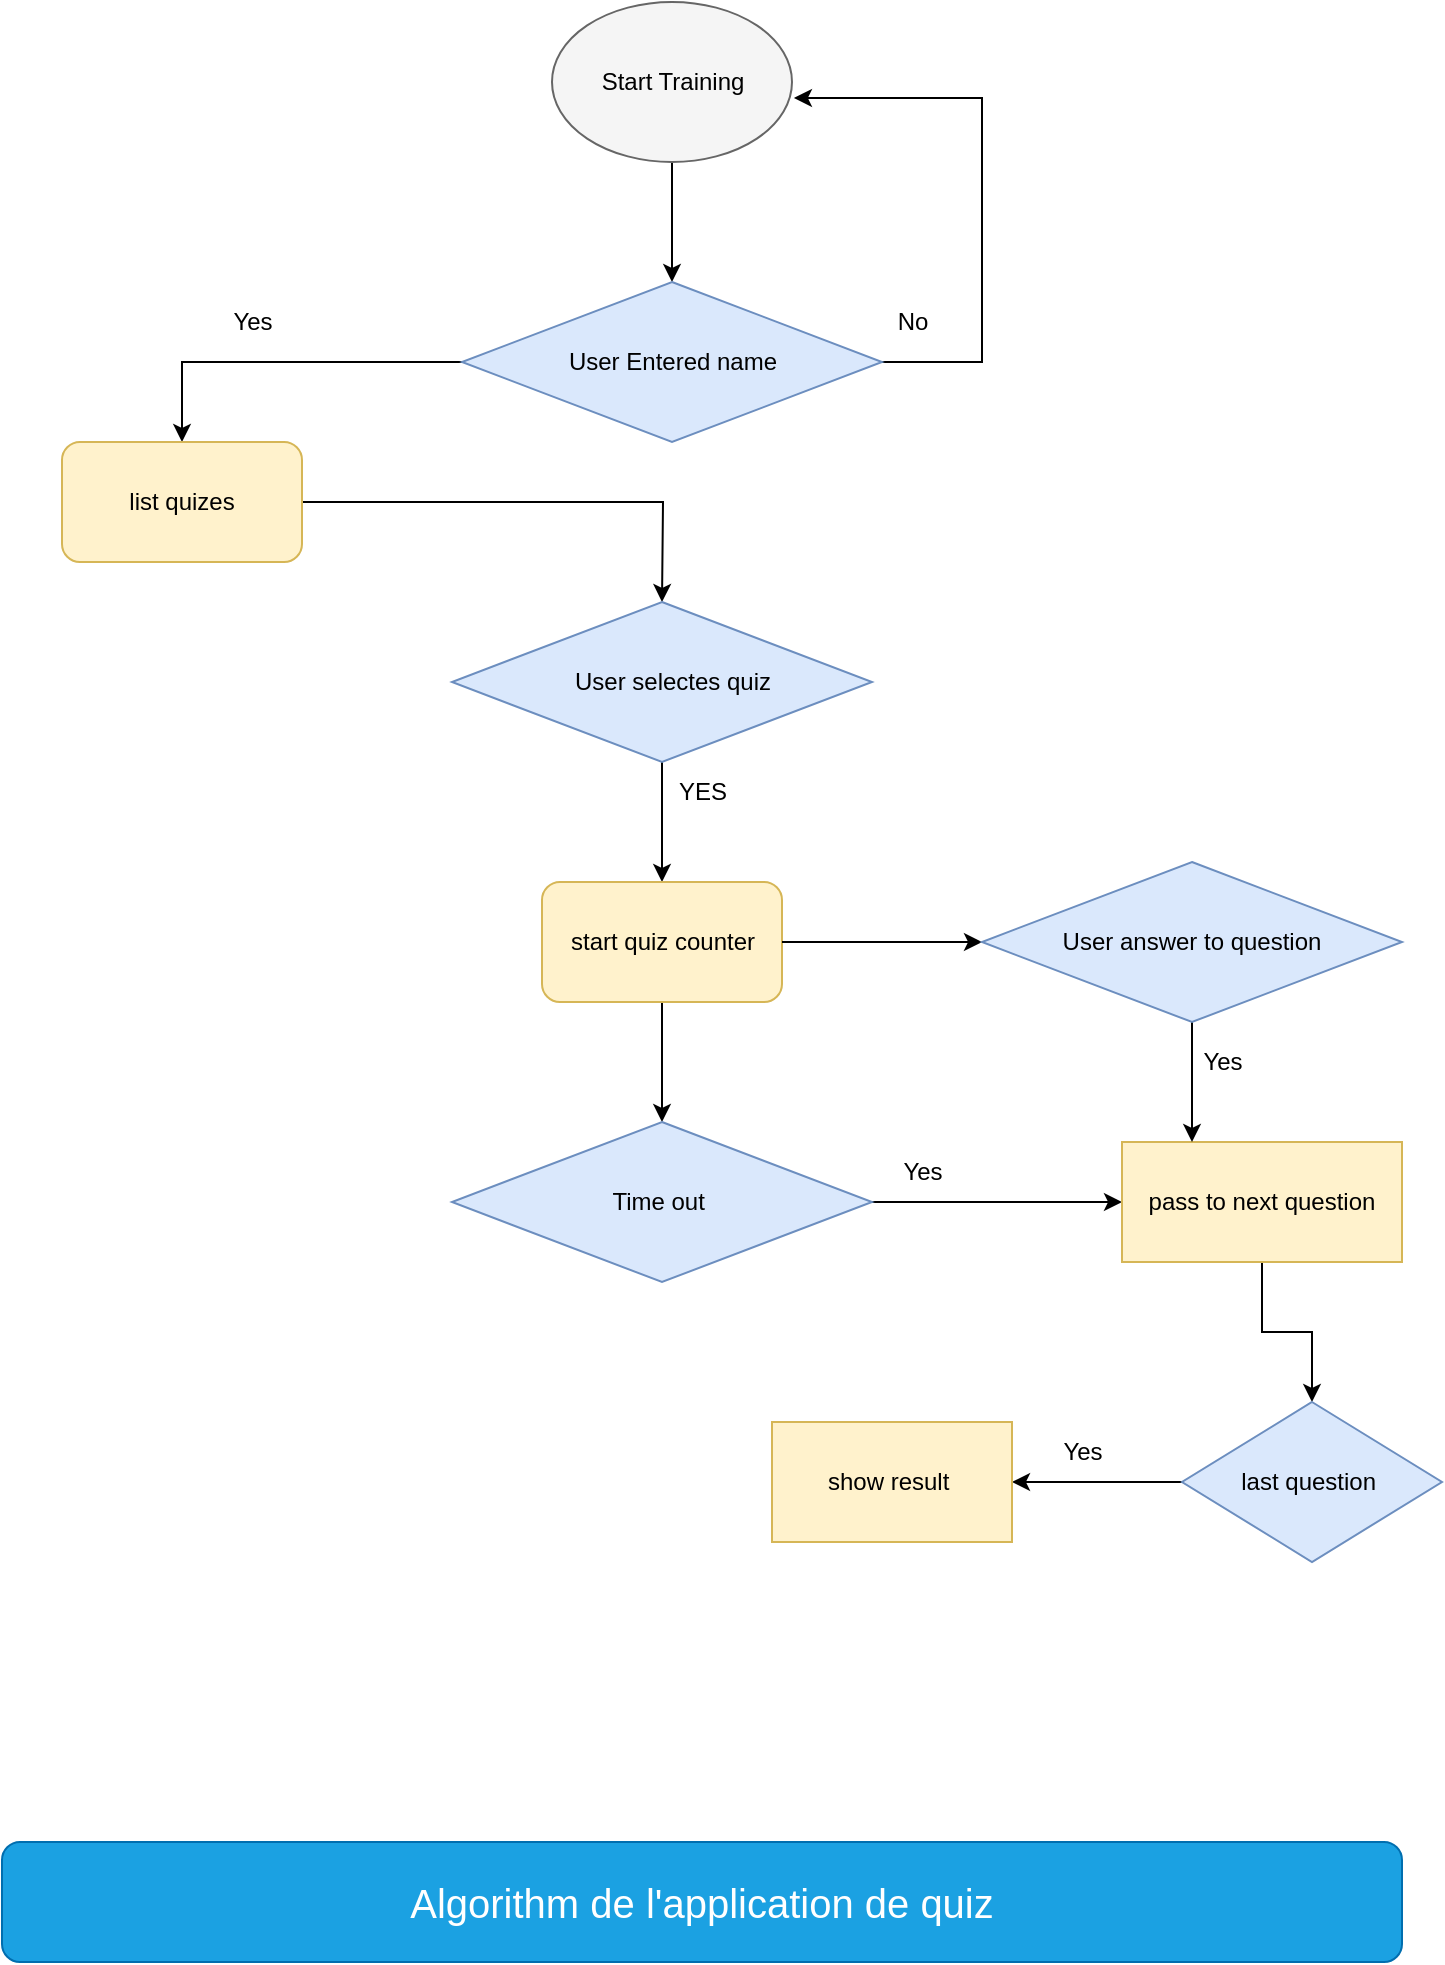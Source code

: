 <mxfile version="20.8.1" type="device"><diagram id="3O8eBTgZbhHZgE9ZqYTH" name="Page-1"><mxGraphModel dx="1434" dy="764" grid="1" gridSize="10" guides="1" tooltips="1" connect="1" arrows="1" fold="1" page="1" pageScale="1" pageWidth="850" pageHeight="1100" math="0" shadow="0"><root><mxCell id="0"/><mxCell id="1" parent="0"/><mxCell id="4xa4IPQIyMunMAMMcGyf-4" style="edgeStyle=orthogonalEdgeStyle;rounded=0;orthogonalLoop=1;jettySize=auto;html=1;entryX=0.5;entryY=0;entryDx=0;entryDy=0;" edge="1" parent="1" source="4xa4IPQIyMunMAMMcGyf-1" target="4xa4IPQIyMunMAMMcGyf-3"><mxGeometry relative="1" as="geometry"/></mxCell><mxCell id="4xa4IPQIyMunMAMMcGyf-1" value="" style="ellipse;whiteSpace=wrap;html=1;fillColor=#f5f5f5;fontColor=#333333;strokeColor=#666666;" vertex="1" parent="1"><mxGeometry x="365" y="20" width="120" height="80" as="geometry"/></mxCell><mxCell id="4xa4IPQIyMunMAMMcGyf-2" value="Start Training" style="text;html=1;align=center;verticalAlign=middle;resizable=0;points=[];autosize=1;strokeColor=none;fillColor=none;" vertex="1" parent="1"><mxGeometry x="380" y="45" width="90" height="30" as="geometry"/></mxCell><mxCell id="4xa4IPQIyMunMAMMcGyf-11" style="edgeStyle=orthogonalEdgeStyle;rounded=0;orthogonalLoop=1;jettySize=auto;html=1;entryX=0.5;entryY=0;entryDx=0;entryDy=0;" edge="1" parent="1" source="4xa4IPQIyMunMAMMcGyf-3" target="4xa4IPQIyMunMAMMcGyf-9"><mxGeometry relative="1" as="geometry"/></mxCell><mxCell id="4xa4IPQIyMunMAMMcGyf-43" style="edgeStyle=orthogonalEdgeStyle;rounded=0;orthogonalLoop=1;jettySize=auto;html=1;entryX=1.008;entryY=0.6;entryDx=0;entryDy=0;entryPerimeter=0;" edge="1" parent="1" source="4xa4IPQIyMunMAMMcGyf-3" target="4xa4IPQIyMunMAMMcGyf-1"><mxGeometry relative="1" as="geometry"><mxPoint x="630" y="40" as="targetPoint"/><Array as="points"><mxPoint x="580" y="200"/><mxPoint x="580" y="68"/></Array></mxGeometry></mxCell><mxCell id="4xa4IPQIyMunMAMMcGyf-3" value="" style="rhombus;whiteSpace=wrap;html=1;fillColor=#dae8fc;strokeColor=#6c8ebf;" vertex="1" parent="1"><mxGeometry x="320" y="160" width="210" height="80" as="geometry"/></mxCell><mxCell id="4xa4IPQIyMunMAMMcGyf-5" value="User Entered name" style="text;html=1;align=center;verticalAlign=middle;resizable=0;points=[];autosize=1;strokeColor=none;fillColor=none;" vertex="1" parent="1"><mxGeometry x="360" y="185" width="130" height="30" as="geometry"/></mxCell><mxCell id="4xa4IPQIyMunMAMMcGyf-8" value="Exit" style="text;html=1;align=center;verticalAlign=middle;resizable=0;points=[];autosize=1;strokeColor=none;fillColor=none;" vertex="1" parent="1"><mxGeometry x="160" y="255" width="40" height="30" as="geometry"/></mxCell><mxCell id="4xa4IPQIyMunMAMMcGyf-14" style="edgeStyle=orthogonalEdgeStyle;rounded=0;orthogonalLoop=1;jettySize=auto;html=1;" edge="1" parent="1" source="4xa4IPQIyMunMAMMcGyf-9"><mxGeometry relative="1" as="geometry"><mxPoint x="420" y="320" as="targetPoint"/></mxGeometry></mxCell><mxCell id="4xa4IPQIyMunMAMMcGyf-9" value="list quizes" style="rounded=1;whiteSpace=wrap;html=1;fillColor=#fff2cc;strokeColor=#d6b656;" vertex="1" parent="1"><mxGeometry x="120" y="240" width="120" height="60" as="geometry"/></mxCell><mxCell id="4xa4IPQIyMunMAMMcGyf-12" value="No" style="text;html=1;align=center;verticalAlign=middle;resizable=0;points=[];autosize=1;strokeColor=none;fillColor=none;" vertex="1" parent="1"><mxGeometry x="525" y="165" width="40" height="30" as="geometry"/></mxCell><mxCell id="4xa4IPQIyMunMAMMcGyf-13" value="Yes" style="text;html=1;align=center;verticalAlign=middle;resizable=0;points=[];autosize=1;strokeColor=none;fillColor=none;" vertex="1" parent="1"><mxGeometry x="195" y="165" width="40" height="30" as="geometry"/></mxCell><mxCell id="4xa4IPQIyMunMAMMcGyf-22" style="edgeStyle=orthogonalEdgeStyle;rounded=0;orthogonalLoop=1;jettySize=auto;html=1;" edge="1" parent="1" source="4xa4IPQIyMunMAMMcGyf-16" target="4xa4IPQIyMunMAMMcGyf-20"><mxGeometry relative="1" as="geometry"><mxPoint x="420" y="450" as="targetPoint"/></mxGeometry></mxCell><mxCell id="4xa4IPQIyMunMAMMcGyf-16" value="" style="rhombus;whiteSpace=wrap;html=1;fillColor=#dae8fc;strokeColor=#6c8ebf;" vertex="1" parent="1"><mxGeometry x="315" y="320" width="210" height="80" as="geometry"/></mxCell><mxCell id="4xa4IPQIyMunMAMMcGyf-17" value="User selectes quiz" style="text;html=1;align=center;verticalAlign=middle;resizable=0;points=[];autosize=1;strokeColor=none;fillColor=none;" vertex="1" parent="1"><mxGeometry x="365" y="345" width="120" height="30" as="geometry"/></mxCell><mxCell id="4xa4IPQIyMunMAMMcGyf-26" style="edgeStyle=orthogonalEdgeStyle;rounded=0;orthogonalLoop=1;jettySize=auto;html=1;entryX=0.5;entryY=0;entryDx=0;entryDy=0;" edge="1" parent="1" source="4xa4IPQIyMunMAMMcGyf-20" target="4xa4IPQIyMunMAMMcGyf-25"><mxGeometry relative="1" as="geometry"/></mxCell><mxCell id="4xa4IPQIyMunMAMMcGyf-20" value="" style="rounded=1;whiteSpace=wrap;html=1;fillColor=#fff2cc;strokeColor=#d6b656;" vertex="1" parent="1"><mxGeometry x="360" y="460" width="120" height="60" as="geometry"/></mxCell><mxCell id="4xa4IPQIyMunMAMMcGyf-31" value="" style="edgeStyle=orthogonalEdgeStyle;rounded=0;orthogonalLoop=1;jettySize=auto;html=1;" edge="1" parent="1" source="4xa4IPQIyMunMAMMcGyf-21" target="4xa4IPQIyMunMAMMcGyf-30"><mxGeometry relative="1" as="geometry"/></mxCell><mxCell id="4xa4IPQIyMunMAMMcGyf-21" value="start quiz counter" style="text;html=1;align=center;verticalAlign=middle;resizable=0;points=[];autosize=1;strokeColor=none;fillColor=none;" vertex="1" parent="1"><mxGeometry x="360" y="475" width="120" height="30" as="geometry"/></mxCell><mxCell id="4xa4IPQIyMunMAMMcGyf-23" value="YES&lt;br&gt;" style="text;html=1;align=center;verticalAlign=middle;resizable=0;points=[];autosize=1;strokeColor=none;fillColor=none;" vertex="1" parent="1"><mxGeometry x="415" y="400" width="50" height="30" as="geometry"/></mxCell><mxCell id="4xa4IPQIyMunMAMMcGyf-24" value="User selectes quiz" style="text;html=1;align=center;verticalAlign=middle;resizable=0;points=[];autosize=1;strokeColor=none;fillColor=none;" vertex="1" parent="1"><mxGeometry x="365" y="605" width="120" height="30" as="geometry"/></mxCell><mxCell id="4xa4IPQIyMunMAMMcGyf-28" value="" style="edgeStyle=orthogonalEdgeStyle;rounded=0;orthogonalLoop=1;jettySize=auto;html=1;" edge="1" parent="1" source="4xa4IPQIyMunMAMMcGyf-25" target="4xa4IPQIyMunMAMMcGyf-27"><mxGeometry relative="1" as="geometry"/></mxCell><mxCell id="4xa4IPQIyMunMAMMcGyf-25" value="Time out&amp;nbsp;" style="rhombus;whiteSpace=wrap;html=1;fillColor=#dae8fc;strokeColor=#6c8ebf;" vertex="1" parent="1"><mxGeometry x="315" y="580" width="210" height="80" as="geometry"/></mxCell><mxCell id="4xa4IPQIyMunMAMMcGyf-36" value="" style="edgeStyle=orthogonalEdgeStyle;rounded=0;orthogonalLoop=1;jettySize=auto;html=1;" edge="1" parent="1" source="4xa4IPQIyMunMAMMcGyf-27" target="4xa4IPQIyMunMAMMcGyf-35"><mxGeometry relative="1" as="geometry"/></mxCell><mxCell id="4xa4IPQIyMunMAMMcGyf-27" value="pass to next question" style="whiteSpace=wrap;html=1;fillColor=#fff2cc;strokeColor=#d6b656;" vertex="1" parent="1"><mxGeometry x="650" y="590" width="140" height="60" as="geometry"/></mxCell><mxCell id="4xa4IPQIyMunMAMMcGyf-32" style="edgeStyle=orthogonalEdgeStyle;rounded=0;orthogonalLoop=1;jettySize=auto;html=1;entryX=0.25;entryY=0;entryDx=0;entryDy=0;" edge="1" parent="1" source="4xa4IPQIyMunMAMMcGyf-30" target="4xa4IPQIyMunMAMMcGyf-27"><mxGeometry relative="1" as="geometry"/></mxCell><mxCell id="4xa4IPQIyMunMAMMcGyf-30" value="User answer to question" style="rhombus;whiteSpace=wrap;html=1;fillColor=#dae8fc;strokeColor=#6c8ebf;" vertex="1" parent="1"><mxGeometry x="580" y="450" width="210" height="80" as="geometry"/></mxCell><mxCell id="4xa4IPQIyMunMAMMcGyf-33" value="Yes" style="text;html=1;align=center;verticalAlign=middle;resizable=0;points=[];autosize=1;strokeColor=none;fillColor=none;" vertex="1" parent="1"><mxGeometry x="530" y="590" width="40" height="30" as="geometry"/></mxCell><mxCell id="4xa4IPQIyMunMAMMcGyf-34" value="Yes" style="text;html=1;align=center;verticalAlign=middle;resizable=0;points=[];autosize=1;strokeColor=none;fillColor=none;" vertex="1" parent="1"><mxGeometry x="680" y="535" width="40" height="30" as="geometry"/></mxCell><mxCell id="4xa4IPQIyMunMAMMcGyf-41" value="" style="edgeStyle=orthogonalEdgeStyle;rounded=0;orthogonalLoop=1;jettySize=auto;html=1;" edge="1" parent="1" source="4xa4IPQIyMunMAMMcGyf-35" target="4xa4IPQIyMunMAMMcGyf-40"><mxGeometry relative="1" as="geometry"/></mxCell><mxCell id="4xa4IPQIyMunMAMMcGyf-35" value="last question&amp;nbsp;" style="rhombus;whiteSpace=wrap;html=1;fillColor=#dae8fc;strokeColor=#6c8ebf;" vertex="1" parent="1"><mxGeometry x="680" y="720" width="130" height="80" as="geometry"/></mxCell><mxCell id="4xa4IPQIyMunMAMMcGyf-40" value="show result&amp;nbsp;" style="whiteSpace=wrap;html=1;fillColor=#fff2cc;strokeColor=#d6b656;" vertex="1" parent="1"><mxGeometry x="475" y="730" width="120" height="60" as="geometry"/></mxCell><mxCell id="4xa4IPQIyMunMAMMcGyf-42" value="Yes" style="text;html=1;align=center;verticalAlign=middle;resizable=0;points=[];autosize=1;strokeColor=none;fillColor=none;" vertex="1" parent="1"><mxGeometry x="610" y="730" width="40" height="30" as="geometry"/></mxCell><mxCell id="4xa4IPQIyMunMAMMcGyf-47" value="&lt;font style=&quot;font-size: 20px;&quot; color=&quot;#ffffff&quot;&gt;Algorithm de l'application de quiz&lt;/font&gt;" style="rounded=1;whiteSpace=wrap;html=1;fillColor=#1ba1e2;strokeColor=#006EAF;fontColor=#ffffff;" vertex="1" parent="1"><mxGeometry x="90" y="940" width="700" height="60" as="geometry"/></mxCell></root></mxGraphModel></diagram></mxfile>